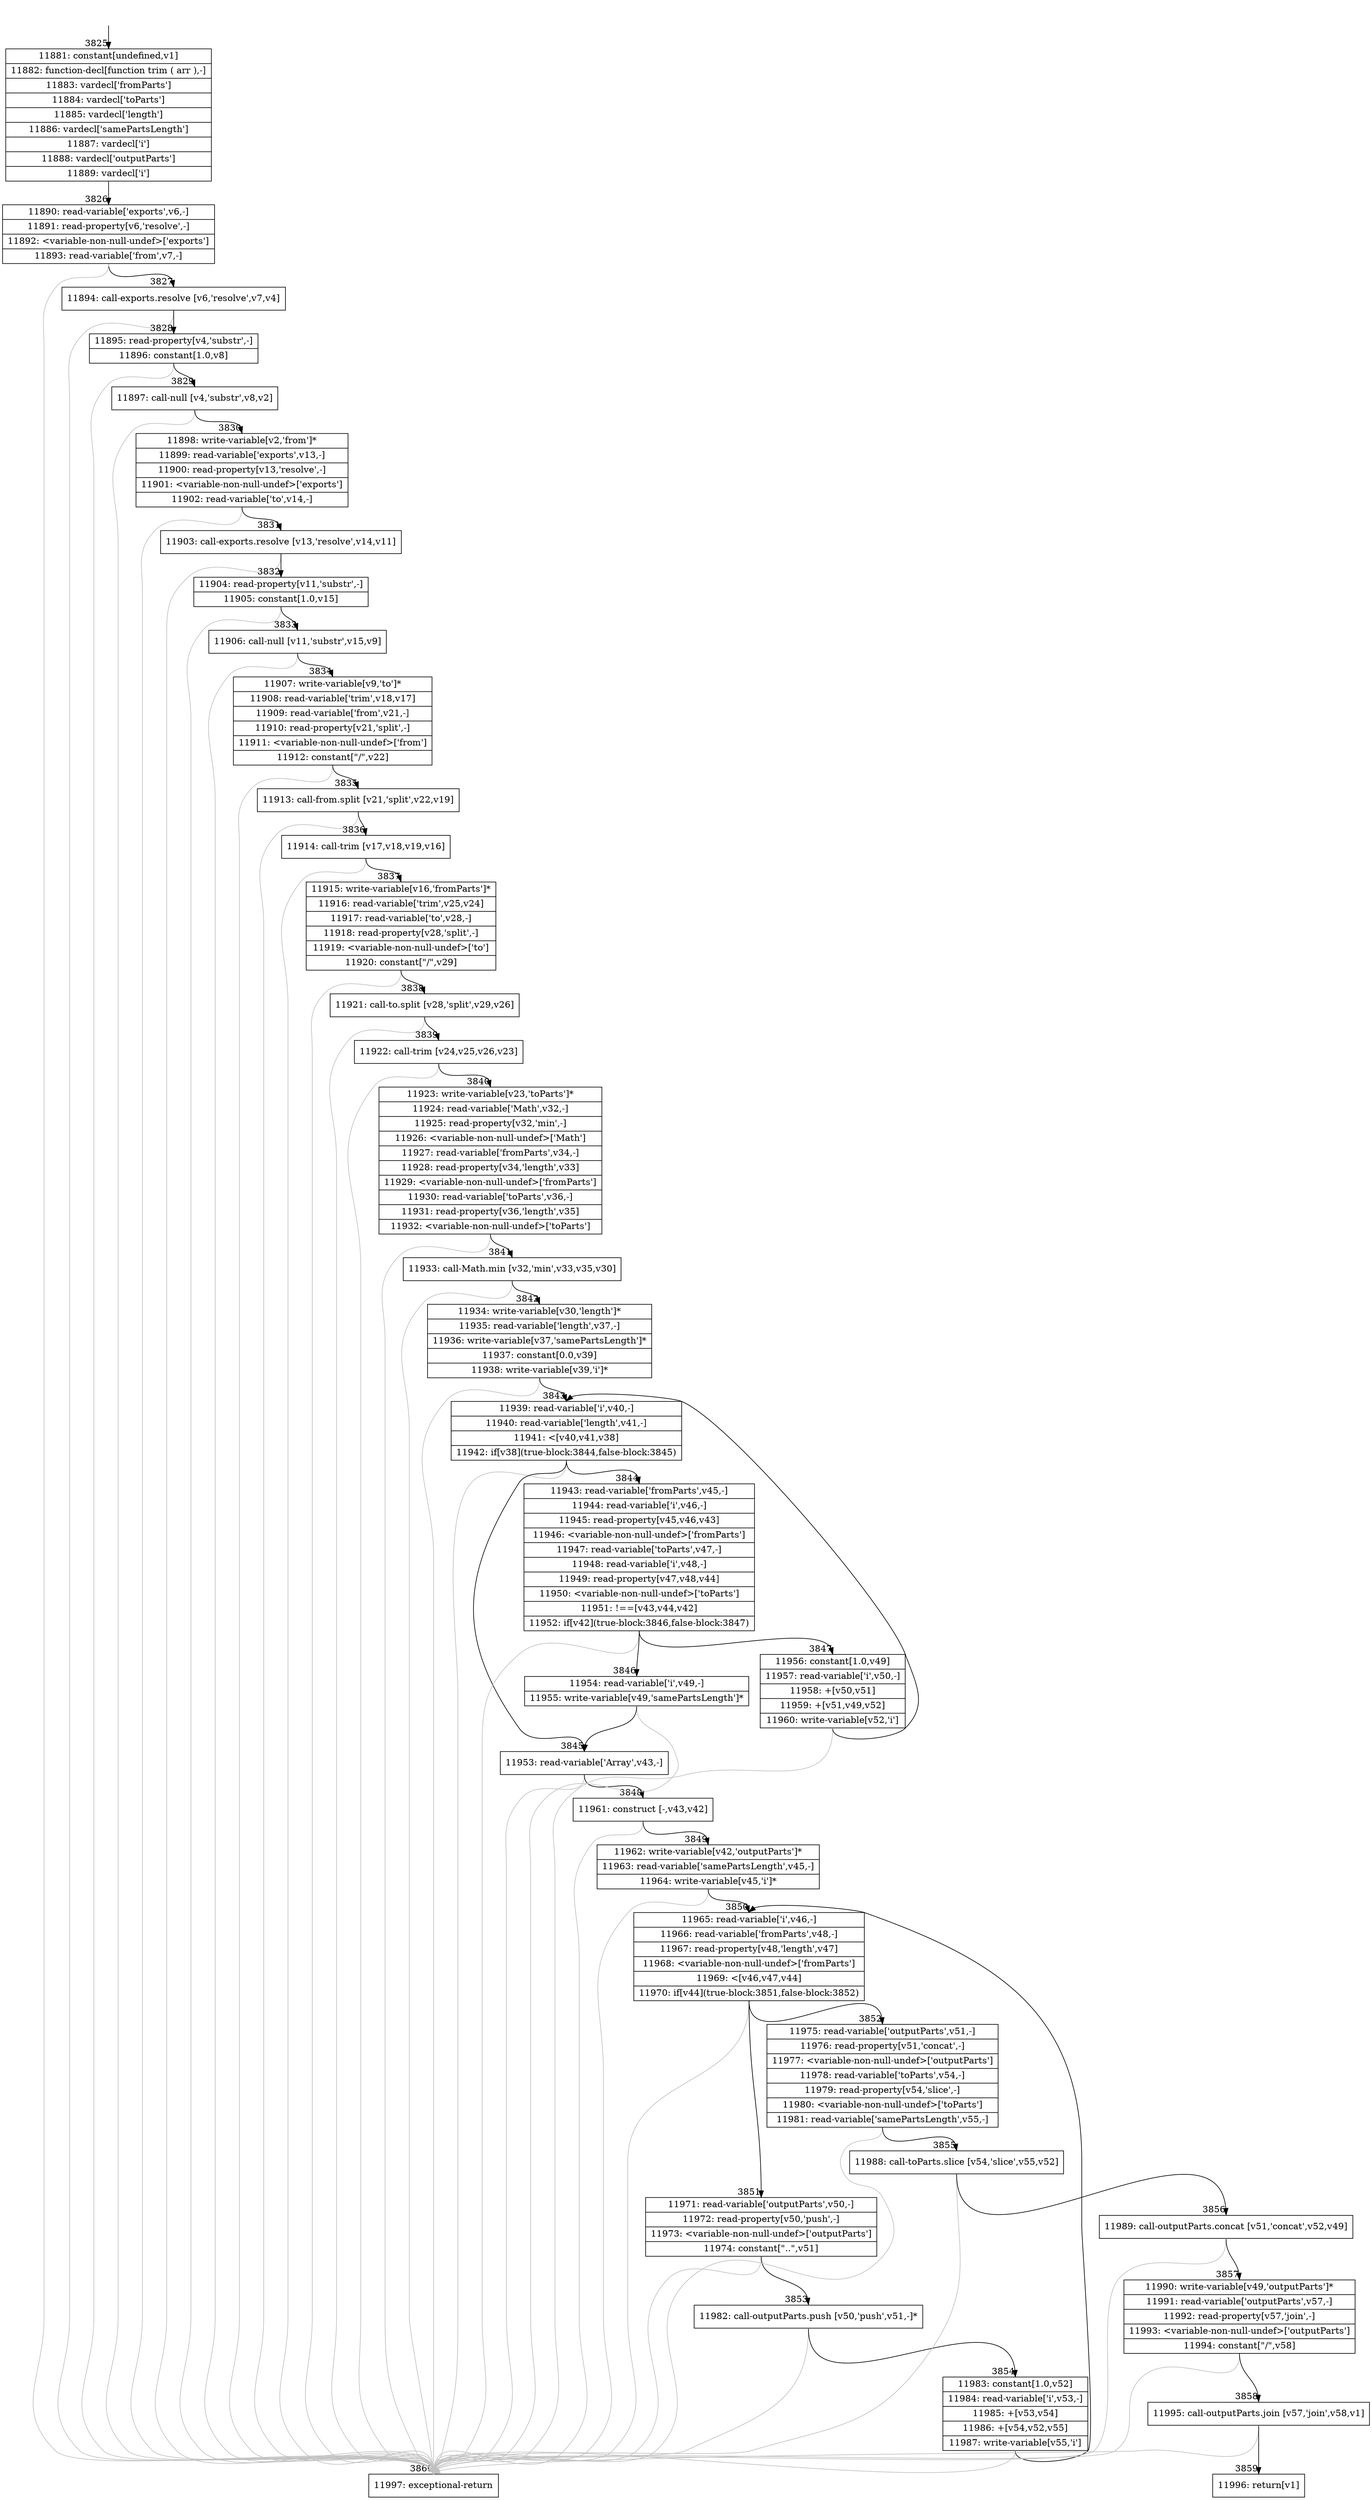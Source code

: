 digraph {
rankdir="TD"
BB_entry223[shape=none,label=""];
BB_entry223 -> BB3825 [tailport=s, headport=n, headlabel="    3825"]
BB3825 [shape=record label="{11881: constant[undefined,v1]|11882: function-decl[function trim ( arr ),-]|11883: vardecl['fromParts']|11884: vardecl['toParts']|11885: vardecl['length']|11886: vardecl['samePartsLength']|11887: vardecl['i']|11888: vardecl['outputParts']|11889: vardecl['i']}" ] 
BB3825 -> BB3826 [tailport=s, headport=n, headlabel="      3826"]
BB3826 [shape=record label="{11890: read-variable['exports',v6,-]|11891: read-property[v6,'resolve',-]|11892: \<variable-non-null-undef\>['exports']|11893: read-variable['from',v7,-]}" ] 
BB3826 -> BB3827 [tailport=s, headport=n, headlabel="      3827"]
BB3826 -> BB3860 [tailport=s, headport=n, color=gray, headlabel="      3860"]
BB3827 [shape=record label="{11894: call-exports.resolve [v6,'resolve',v7,v4]}" ] 
BB3827 -> BB3828 [tailport=s, headport=n, headlabel="      3828"]
BB3827 -> BB3860 [tailport=s, headport=n, color=gray]
BB3828 [shape=record label="{11895: read-property[v4,'substr',-]|11896: constant[1.0,v8]}" ] 
BB3828 -> BB3829 [tailport=s, headport=n, headlabel="      3829"]
BB3828 -> BB3860 [tailport=s, headport=n, color=gray]
BB3829 [shape=record label="{11897: call-null [v4,'substr',v8,v2]}" ] 
BB3829 -> BB3830 [tailport=s, headport=n, headlabel="      3830"]
BB3829 -> BB3860 [tailport=s, headport=n, color=gray]
BB3830 [shape=record label="{11898: write-variable[v2,'from']*|11899: read-variable['exports',v13,-]|11900: read-property[v13,'resolve',-]|11901: \<variable-non-null-undef\>['exports']|11902: read-variable['to',v14,-]}" ] 
BB3830 -> BB3831 [tailport=s, headport=n, headlabel="      3831"]
BB3830 -> BB3860 [tailport=s, headport=n, color=gray]
BB3831 [shape=record label="{11903: call-exports.resolve [v13,'resolve',v14,v11]}" ] 
BB3831 -> BB3832 [tailport=s, headport=n, headlabel="      3832"]
BB3831 -> BB3860 [tailport=s, headport=n, color=gray]
BB3832 [shape=record label="{11904: read-property[v11,'substr',-]|11905: constant[1.0,v15]}" ] 
BB3832 -> BB3833 [tailport=s, headport=n, headlabel="      3833"]
BB3832 -> BB3860 [tailport=s, headport=n, color=gray]
BB3833 [shape=record label="{11906: call-null [v11,'substr',v15,v9]}" ] 
BB3833 -> BB3834 [tailport=s, headport=n, headlabel="      3834"]
BB3833 -> BB3860 [tailport=s, headport=n, color=gray]
BB3834 [shape=record label="{11907: write-variable[v9,'to']*|11908: read-variable['trim',v18,v17]|11909: read-variable['from',v21,-]|11910: read-property[v21,'split',-]|11911: \<variable-non-null-undef\>['from']|11912: constant[\"/\",v22]}" ] 
BB3834 -> BB3835 [tailport=s, headport=n, headlabel="      3835"]
BB3834 -> BB3860 [tailport=s, headport=n, color=gray]
BB3835 [shape=record label="{11913: call-from.split [v21,'split',v22,v19]}" ] 
BB3835 -> BB3836 [tailport=s, headport=n, headlabel="      3836"]
BB3835 -> BB3860 [tailport=s, headport=n, color=gray]
BB3836 [shape=record label="{11914: call-trim [v17,v18,v19,v16]}" ] 
BB3836 -> BB3837 [tailport=s, headport=n, headlabel="      3837"]
BB3836 -> BB3860 [tailport=s, headport=n, color=gray]
BB3837 [shape=record label="{11915: write-variable[v16,'fromParts']*|11916: read-variable['trim',v25,v24]|11917: read-variable['to',v28,-]|11918: read-property[v28,'split',-]|11919: \<variable-non-null-undef\>['to']|11920: constant[\"/\",v29]}" ] 
BB3837 -> BB3838 [tailport=s, headport=n, headlabel="      3838"]
BB3837 -> BB3860 [tailport=s, headport=n, color=gray]
BB3838 [shape=record label="{11921: call-to.split [v28,'split',v29,v26]}" ] 
BB3838 -> BB3839 [tailport=s, headport=n, headlabel="      3839"]
BB3838 -> BB3860 [tailport=s, headport=n, color=gray]
BB3839 [shape=record label="{11922: call-trim [v24,v25,v26,v23]}" ] 
BB3839 -> BB3840 [tailport=s, headport=n, headlabel="      3840"]
BB3839 -> BB3860 [tailport=s, headport=n, color=gray]
BB3840 [shape=record label="{11923: write-variable[v23,'toParts']*|11924: read-variable['Math',v32,-]|11925: read-property[v32,'min',-]|11926: \<variable-non-null-undef\>['Math']|11927: read-variable['fromParts',v34,-]|11928: read-property[v34,'length',v33]|11929: \<variable-non-null-undef\>['fromParts']|11930: read-variable['toParts',v36,-]|11931: read-property[v36,'length',v35]|11932: \<variable-non-null-undef\>['toParts']}" ] 
BB3840 -> BB3841 [tailport=s, headport=n, headlabel="      3841"]
BB3840 -> BB3860 [tailport=s, headport=n, color=gray]
BB3841 [shape=record label="{11933: call-Math.min [v32,'min',v33,v35,v30]}" ] 
BB3841 -> BB3842 [tailport=s, headport=n, headlabel="      3842"]
BB3841 -> BB3860 [tailport=s, headport=n, color=gray]
BB3842 [shape=record label="{11934: write-variable[v30,'length']*|11935: read-variable['length',v37,-]|11936: write-variable[v37,'samePartsLength']*|11937: constant[0.0,v39]|11938: write-variable[v39,'i']*}" ] 
BB3842 -> BB3843 [tailport=s, headport=n, headlabel="      3843"]
BB3842 -> BB3860 [tailport=s, headport=n, color=gray]
BB3843 [shape=record label="{11939: read-variable['i',v40,-]|11940: read-variable['length',v41,-]|11941: \<[v40,v41,v38]|11942: if[v38](true-block:3844,false-block:3845)}" ] 
BB3843 -> BB3844 [tailport=s, headport=n, headlabel="      3844"]
BB3843 -> BB3845 [tailport=s, headport=n, headlabel="      3845"]
BB3843 -> BB3860 [tailport=s, headport=n, color=gray]
BB3844 [shape=record label="{11943: read-variable['fromParts',v45,-]|11944: read-variable['i',v46,-]|11945: read-property[v45,v46,v43]|11946: \<variable-non-null-undef\>['fromParts']|11947: read-variable['toParts',v47,-]|11948: read-variable['i',v48,-]|11949: read-property[v47,v48,v44]|11950: \<variable-non-null-undef\>['toParts']|11951: !==[v43,v44,v42]|11952: if[v42](true-block:3846,false-block:3847)}" ] 
BB3844 -> BB3846 [tailport=s, headport=n, headlabel="      3846"]
BB3844 -> BB3847 [tailport=s, headport=n, headlabel="      3847"]
BB3844 -> BB3860 [tailport=s, headport=n, color=gray]
BB3845 [shape=record label="{11953: read-variable['Array',v43,-]}" ] 
BB3845 -> BB3848 [tailport=s, headport=n, headlabel="      3848"]
BB3845 -> BB3860 [tailport=s, headport=n, color=gray]
BB3846 [shape=record label="{11954: read-variable['i',v49,-]|11955: write-variable[v49,'samePartsLength']*}" ] 
BB3846 -> BB3845 [tailport=s, headport=n]
BB3846 -> BB3860 [tailport=s, headport=n, color=gray]
BB3847 [shape=record label="{11956: constant[1.0,v49]|11957: read-variable['i',v50,-]|11958: +[v50,v51]|11959: +[v51,v49,v52]|11960: write-variable[v52,'i']}" ] 
BB3847 -> BB3843 [tailport=s, headport=n]
BB3847 -> BB3860 [tailport=s, headport=n, color=gray]
BB3848 [shape=record label="{11961: construct [-,v43,v42]}" ] 
BB3848 -> BB3849 [tailport=s, headport=n, headlabel="      3849"]
BB3848 -> BB3860 [tailport=s, headport=n, color=gray]
BB3849 [shape=record label="{11962: write-variable[v42,'outputParts']*|11963: read-variable['samePartsLength',v45,-]|11964: write-variable[v45,'i']*}" ] 
BB3849 -> BB3850 [tailport=s, headport=n, headlabel="      3850"]
BB3849 -> BB3860 [tailport=s, headport=n, color=gray]
BB3850 [shape=record label="{11965: read-variable['i',v46,-]|11966: read-variable['fromParts',v48,-]|11967: read-property[v48,'length',v47]|11968: \<variable-non-null-undef\>['fromParts']|11969: \<[v46,v47,v44]|11970: if[v44](true-block:3851,false-block:3852)}" ] 
BB3850 -> BB3851 [tailport=s, headport=n, headlabel="      3851"]
BB3850 -> BB3852 [tailport=s, headport=n, headlabel="      3852"]
BB3850 -> BB3860 [tailport=s, headport=n, color=gray]
BB3851 [shape=record label="{11971: read-variable['outputParts',v50,-]|11972: read-property[v50,'push',-]|11973: \<variable-non-null-undef\>['outputParts']|11974: constant[\"..\",v51]}" ] 
BB3851 -> BB3853 [tailport=s, headport=n, headlabel="      3853"]
BB3851 -> BB3860 [tailport=s, headport=n, color=gray]
BB3852 [shape=record label="{11975: read-variable['outputParts',v51,-]|11976: read-property[v51,'concat',-]|11977: \<variable-non-null-undef\>['outputParts']|11978: read-variable['toParts',v54,-]|11979: read-property[v54,'slice',-]|11980: \<variable-non-null-undef\>['toParts']|11981: read-variable['samePartsLength',v55,-]}" ] 
BB3852 -> BB3855 [tailport=s, headport=n, headlabel="      3855"]
BB3852 -> BB3860 [tailport=s, headport=n, color=gray]
BB3853 [shape=record label="{11982: call-outputParts.push [v50,'push',v51,-]*}" ] 
BB3853 -> BB3854 [tailport=s, headport=n, headlabel="      3854"]
BB3853 -> BB3860 [tailport=s, headport=n, color=gray]
BB3854 [shape=record label="{11983: constant[1.0,v52]|11984: read-variable['i',v53,-]|11985: +[v53,v54]|11986: +[v54,v52,v55]|11987: write-variable[v55,'i']}" ] 
BB3854 -> BB3850 [tailport=s, headport=n]
BB3854 -> BB3860 [tailport=s, headport=n, color=gray]
BB3855 [shape=record label="{11988: call-toParts.slice [v54,'slice',v55,v52]}" ] 
BB3855 -> BB3856 [tailport=s, headport=n, headlabel="      3856"]
BB3855 -> BB3860 [tailport=s, headport=n, color=gray]
BB3856 [shape=record label="{11989: call-outputParts.concat [v51,'concat',v52,v49]}" ] 
BB3856 -> BB3857 [tailport=s, headport=n, headlabel="      3857"]
BB3856 -> BB3860 [tailport=s, headport=n, color=gray]
BB3857 [shape=record label="{11990: write-variable[v49,'outputParts']*|11991: read-variable['outputParts',v57,-]|11992: read-property[v57,'join',-]|11993: \<variable-non-null-undef\>['outputParts']|11994: constant[\"/\",v58]}" ] 
BB3857 -> BB3858 [tailport=s, headport=n, headlabel="      3858"]
BB3857 -> BB3860 [tailport=s, headport=n, color=gray]
BB3858 [shape=record label="{11995: call-outputParts.join [v57,'join',v58,v1]}" ] 
BB3858 -> BB3859 [tailport=s, headport=n, headlabel="      3859"]
BB3858 -> BB3860 [tailport=s, headport=n, color=gray]
BB3859 [shape=record label="{11996: return[v1]}" ] 
BB3860 [shape=record label="{11997: exceptional-return}" ] 
//#$~ 4030
}
